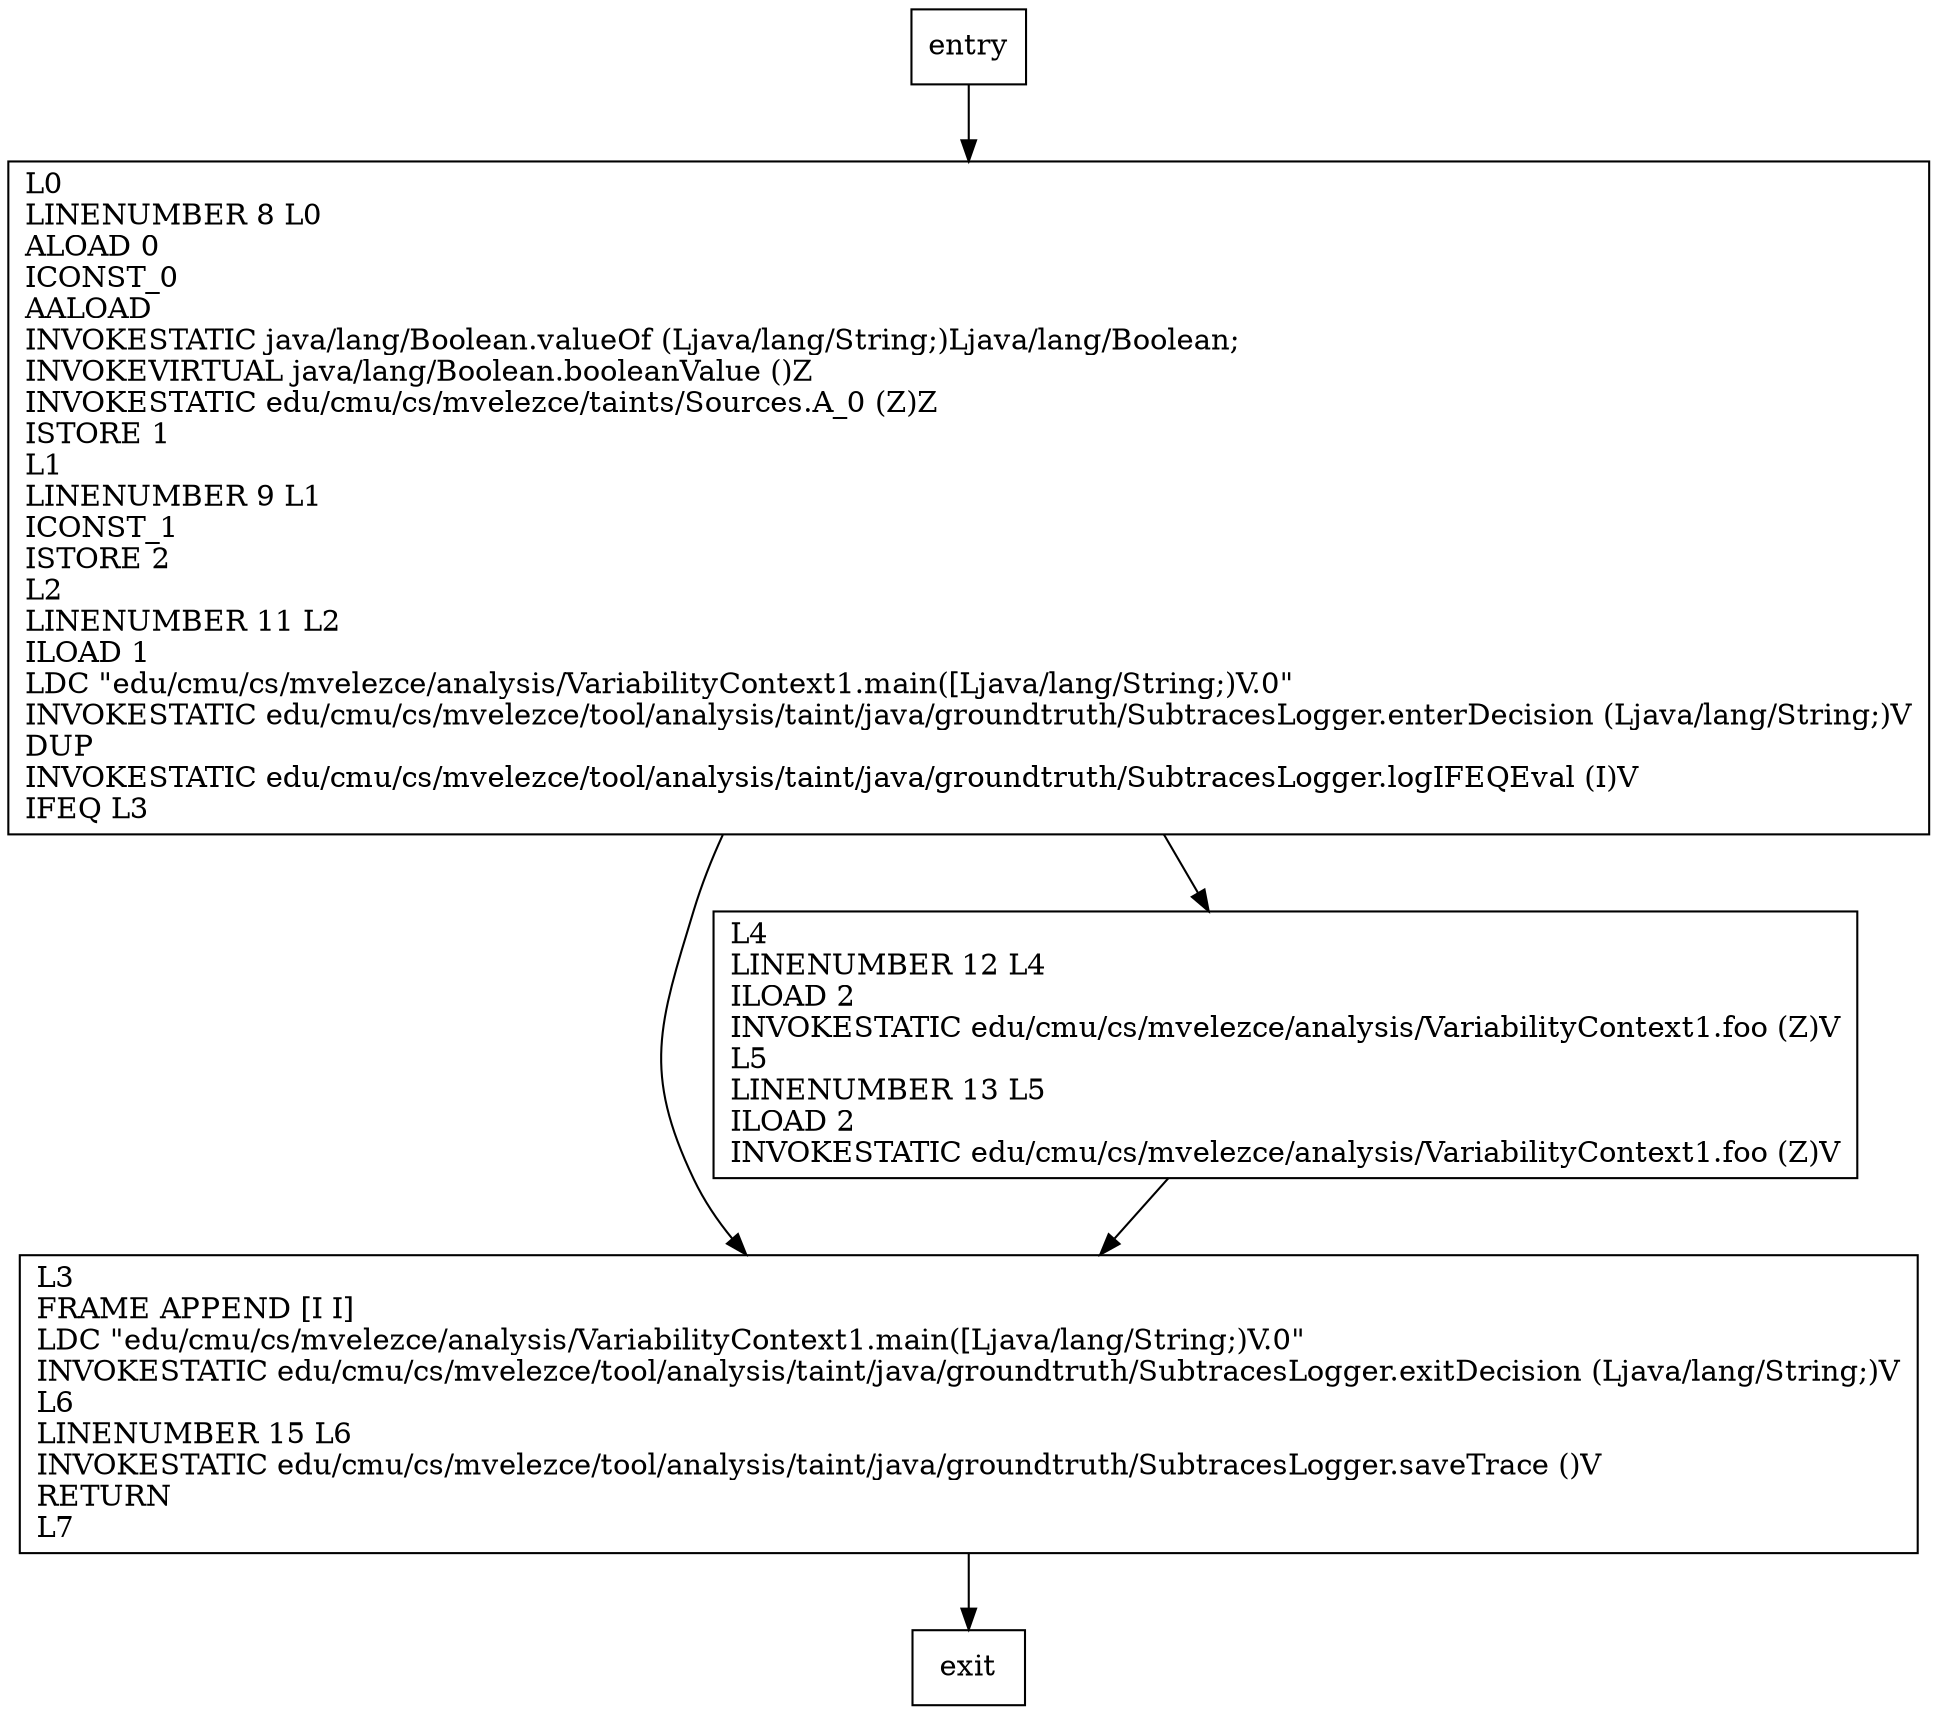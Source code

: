 digraph main {
node [shape=record];
545090584 [label="L3\lFRAME APPEND [I I]\lLDC \"edu/cmu/cs/mvelezce/analysis/VariabilityContext1.main([Ljava/lang/String;)V.0\"\lINVOKESTATIC edu/cmu/cs/mvelezce/tool/analysis/taint/java/groundtruth/SubtracesLogger.exitDecision (Ljava/lang/String;)V\lL6\lLINENUMBER 15 L6\lINVOKESTATIC edu/cmu/cs/mvelezce/tool/analysis/taint/java/groundtruth/SubtracesLogger.saveTrace ()V\lRETURN\lL7\l"];
726851688 [label="L4\lLINENUMBER 12 L4\lILOAD 2\lINVOKESTATIC edu/cmu/cs/mvelezce/analysis/VariabilityContext1.foo (Z)V\lL5\lLINENUMBER 13 L5\lILOAD 2\lINVOKESTATIC edu/cmu/cs/mvelezce/analysis/VariabilityContext1.foo (Z)V\l"];
1355478616 [label="L0\lLINENUMBER 8 L0\lALOAD 0\lICONST_0\lAALOAD\lINVOKESTATIC java/lang/Boolean.valueOf (Ljava/lang/String;)Ljava/lang/Boolean;\lINVOKEVIRTUAL java/lang/Boolean.booleanValue ()Z\lINVOKESTATIC edu/cmu/cs/mvelezce/taints/Sources.A_0 (Z)Z\lISTORE 1\lL1\lLINENUMBER 9 L1\lICONST_1\lISTORE 2\lL2\lLINENUMBER 11 L2\lILOAD 1\lLDC \"edu/cmu/cs/mvelezce/analysis/VariabilityContext1.main([Ljava/lang/String;)V.0\"\lINVOKESTATIC edu/cmu/cs/mvelezce/tool/analysis/taint/java/groundtruth/SubtracesLogger.enterDecision (Ljava/lang/String;)V\lDUP\lINVOKESTATIC edu/cmu/cs/mvelezce/tool/analysis/taint/java/groundtruth/SubtracesLogger.logIFEQEval (I)V\lIFEQ L3\l"];
entry;
exit;
entry -> 1355478616;
545090584 -> exit;
726851688 -> 545090584;
1355478616 -> 545090584;
1355478616 -> 726851688;
}
